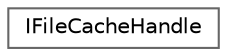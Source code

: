 digraph "Graphical Class Hierarchy"
{
 // INTERACTIVE_SVG=YES
 // LATEX_PDF_SIZE
  bgcolor="transparent";
  edge [fontname=Helvetica,fontsize=10,labelfontname=Helvetica,labelfontsize=10];
  node [fontname=Helvetica,fontsize=10,shape=box,height=0.2,width=0.4];
  rankdir="LR";
  Node0 [id="Node000000",label="IFileCacheHandle",height=0.2,width=0.4,color="grey40", fillcolor="white", style="filled",URL="$da/d8d/classIFileCacheHandle.html",tooltip="All methods may be safely called from multiple threads simultaneously, unless otherwise noted."];
}
